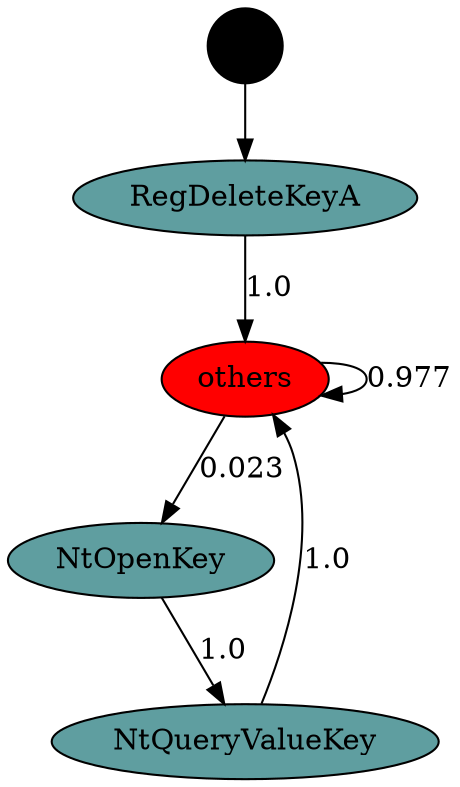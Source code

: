 digraph "./API_PER_CATEGORY/RegDeleteKey.exe_2588_Registry_API_per_Category_Transition_Matrix" {
	RegDeleteKeyA [label=RegDeleteKeyA fillcolor=cadetblue style=filled]
	others [label=others fillcolor=red style=filled]
	RegDeleteKeyA -> others [label=1.0]
	Start [label="" fillcolor=black fontcolor=white shape=circle style=filled]
	Start -> RegDeleteKeyA
	others [label=others fillcolor=red style=filled]
	others [label=others fillcolor=red style=filled]
	others -> others [label=0.977]
	others [label=others fillcolor=red style=filled]
	NtOpenKey [label=NtOpenKey fillcolor=cadetblue style=filled]
	others -> NtOpenKey [label=0.023]
	NtOpenKey [label=NtOpenKey fillcolor=cadetblue style=filled]
	NtQueryValueKey [label=NtQueryValueKey fillcolor=cadetblue style=filled]
	NtOpenKey -> NtQueryValueKey [label=1.0]
	NtQueryValueKey [label=NtQueryValueKey fillcolor=cadetblue style=filled]
	others [label=others fillcolor=red style=filled]
	NtQueryValueKey -> others [label=1.0]
}
